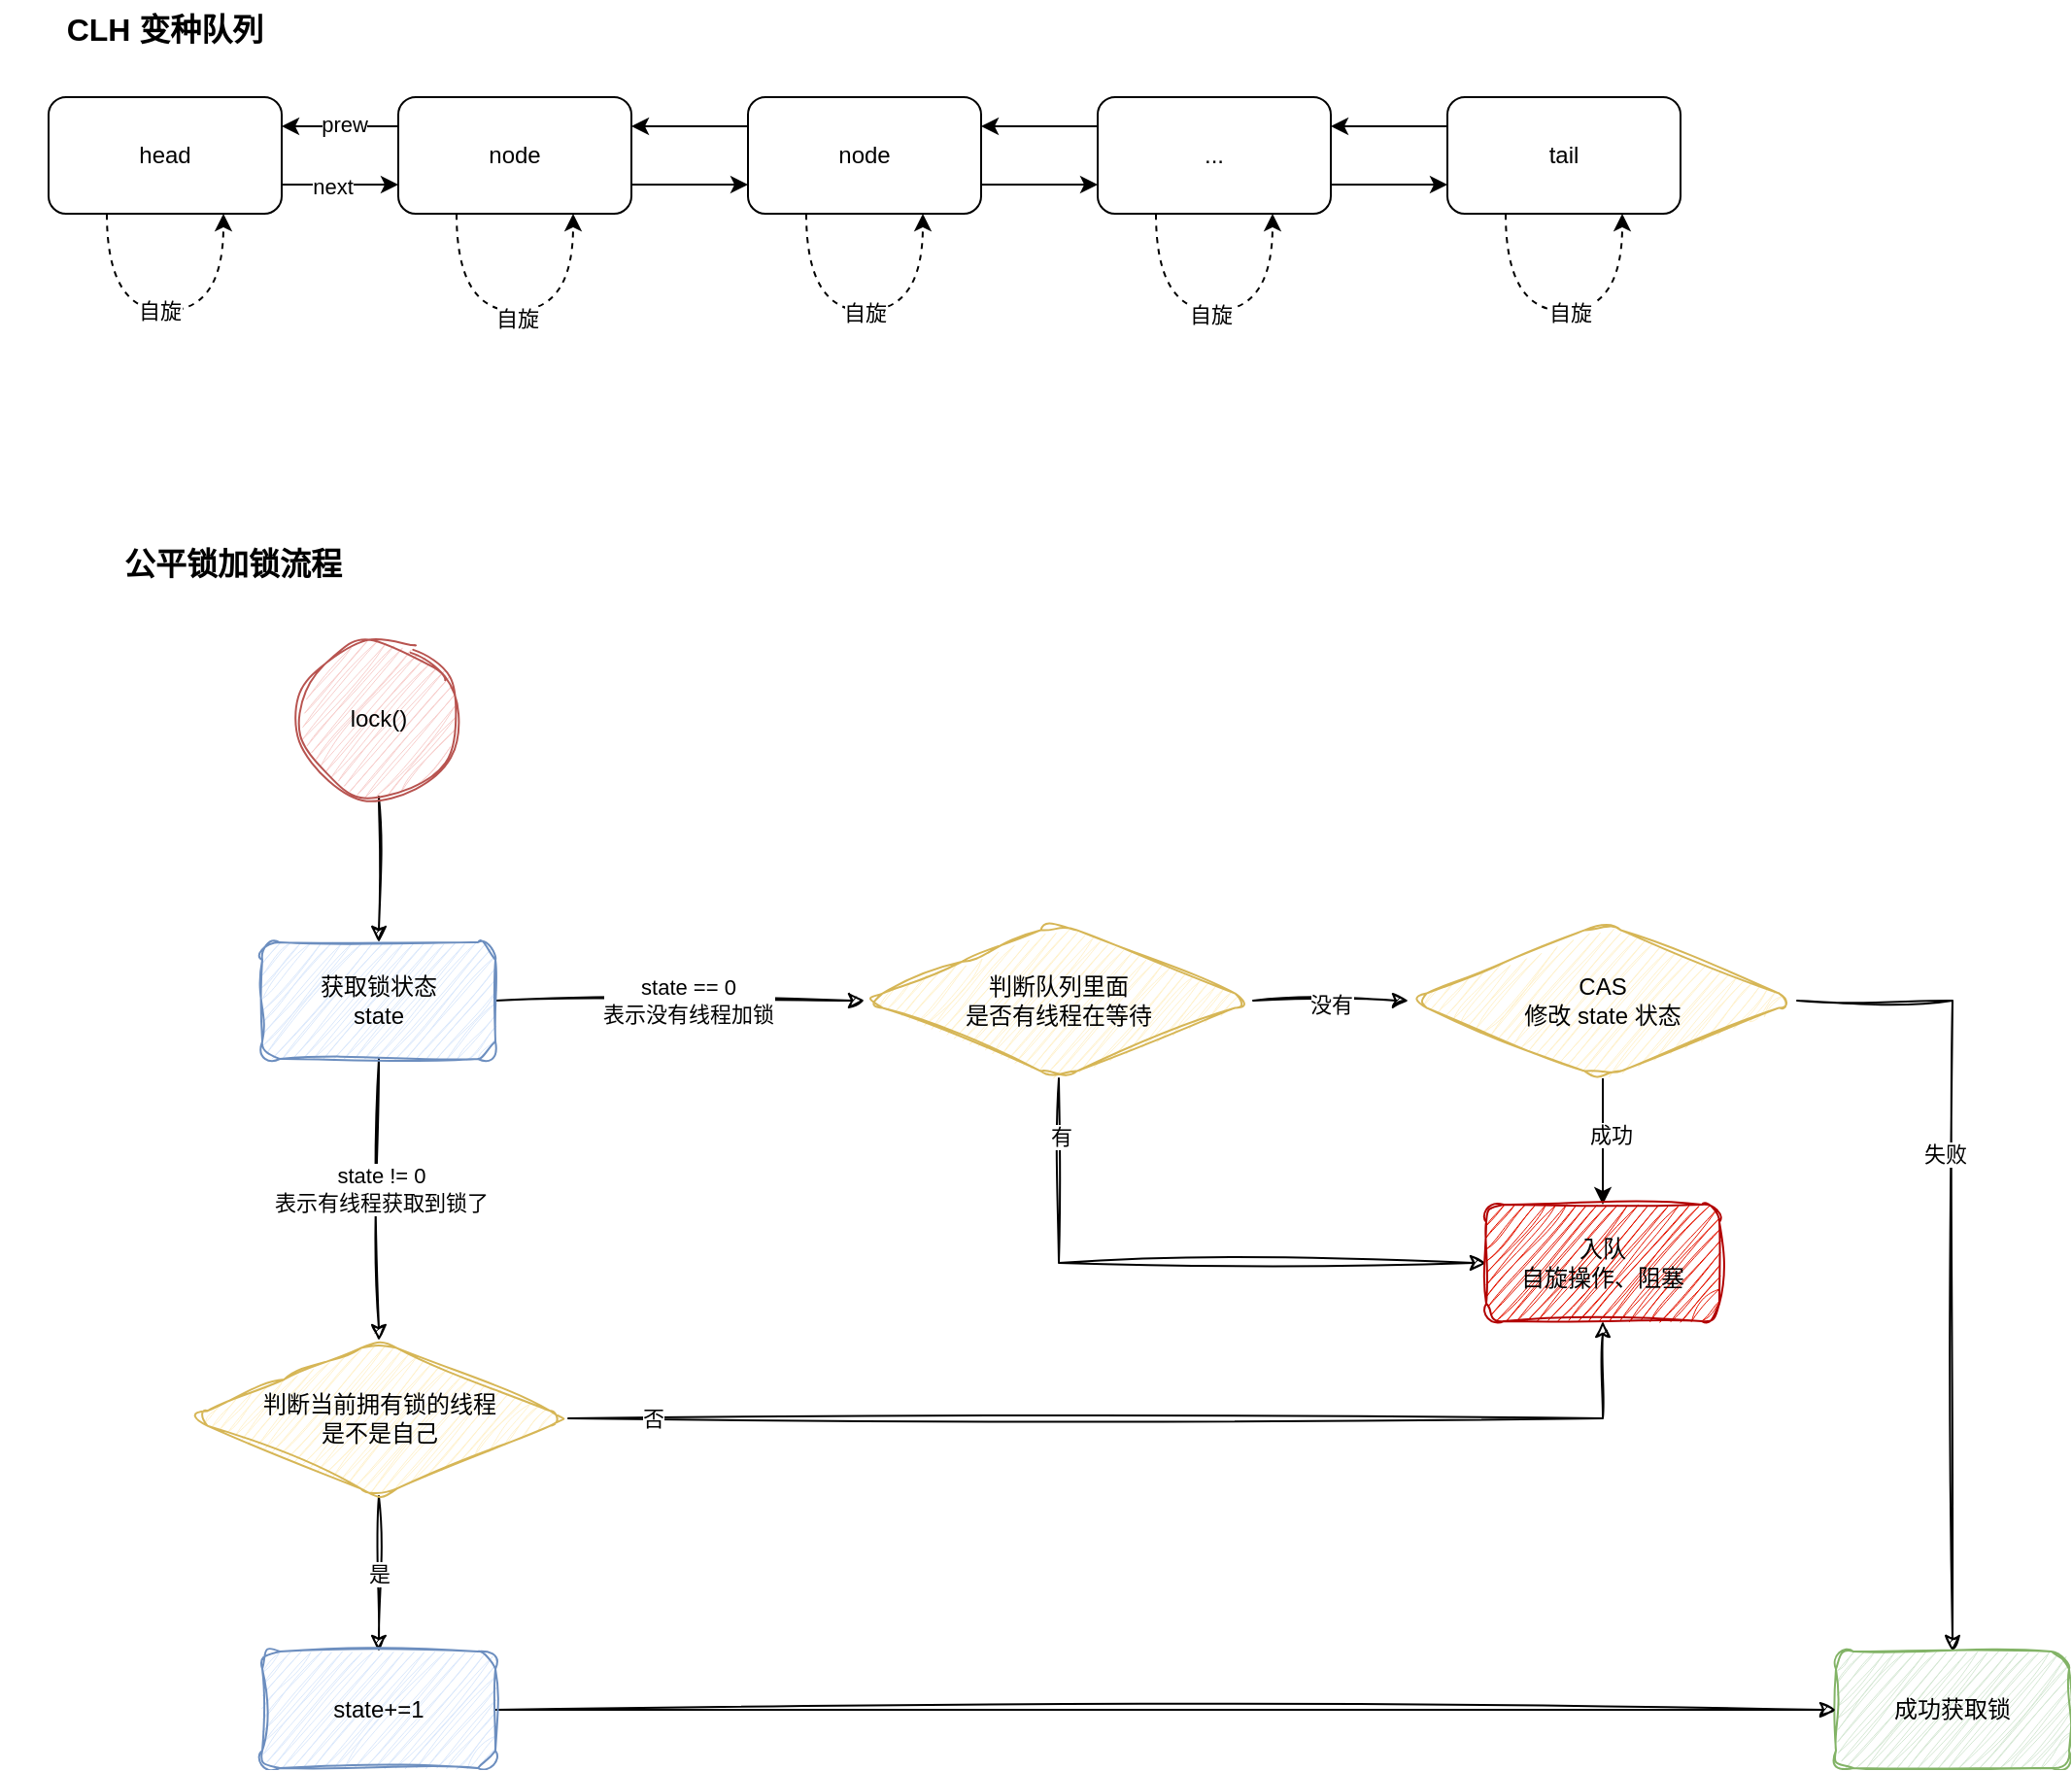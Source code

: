 <mxfile version="21.0.8" type="github">
  <diagram name="第 1 页" id="FUIqtDbXGrKp6zwSzvvZ">
    <mxGraphModel dx="1242" dy="784" grid="1" gridSize="10" guides="1" tooltips="1" connect="1" arrows="1" fold="1" page="1" pageScale="1" pageWidth="827" pageHeight="1169" math="0" shadow="0">
      <root>
        <mxCell id="0" />
        <mxCell id="1" parent="0" />
        <mxCell id="d-1qfOg3ctC3Ut8DfuQS-3" value="" style="edgeStyle=orthogonalEdgeStyle;rounded=0;orthogonalLoop=1;jettySize=auto;html=1;sketch=1;curveFitting=1;jiggle=2;exitX=0.5;exitY=1;exitDx=0;exitDy=0;" edge="1" parent="1" source="d-1qfOg3ctC3Ut8DfuQS-39" target="d-1qfOg3ctC3Ut8DfuQS-2">
          <mxGeometry relative="1" as="geometry">
            <mxPoint x="210" y="435" as="sourcePoint" />
          </mxGeometry>
        </mxCell>
        <mxCell id="d-1qfOg3ctC3Ut8DfuQS-6" value="" style="edgeStyle=orthogonalEdgeStyle;rounded=0;orthogonalLoop=1;jettySize=auto;html=1;sketch=1;curveFitting=1;jiggle=2;" edge="1" parent="1" source="d-1qfOg3ctC3Ut8DfuQS-2" target="d-1qfOg3ctC3Ut8DfuQS-5">
          <mxGeometry relative="1" as="geometry" />
        </mxCell>
        <mxCell id="d-1qfOg3ctC3Ut8DfuQS-7" value="state == 0&lt;br&gt;表示没有线程加锁" style="edgeLabel;html=1;align=center;verticalAlign=middle;resizable=0;points=[];" vertex="1" connectable="0" parent="d-1qfOg3ctC3Ut8DfuQS-6">
          <mxGeometry x="0.04" relative="1" as="geometry">
            <mxPoint as="offset" />
          </mxGeometry>
        </mxCell>
        <mxCell id="d-1qfOg3ctC3Ut8DfuQS-51" value="" style="edgeStyle=orthogonalEdgeStyle;rounded=0;orthogonalLoop=1;jettySize=auto;html=1;sketch=1;curveFitting=1;jiggle=2;" edge="1" parent="1" source="d-1qfOg3ctC3Ut8DfuQS-2" target="d-1qfOg3ctC3Ut8DfuQS-50">
          <mxGeometry relative="1" as="geometry" />
        </mxCell>
        <mxCell id="d-1qfOg3ctC3Ut8DfuQS-52" value="state != 0&lt;br&gt;表示有线程获取到锁了" style="edgeLabel;html=1;align=center;verticalAlign=middle;resizable=0;points=[];" vertex="1" connectable="0" parent="d-1qfOg3ctC3Ut8DfuQS-51">
          <mxGeometry x="-0.086" y="1" relative="1" as="geometry">
            <mxPoint as="offset" />
          </mxGeometry>
        </mxCell>
        <mxCell id="d-1qfOg3ctC3Ut8DfuQS-2" value="获取锁状态&lt;br&gt;state" style="whiteSpace=wrap;html=1;rounded=1;sketch=1;curveFitting=1;jiggle=2;fillColor=#dae8fc;strokeColor=#6c8ebf;" vertex="1" parent="1">
          <mxGeometry x="150" y="515" width="120" height="60" as="geometry" />
        </mxCell>
        <mxCell id="d-1qfOg3ctC3Ut8DfuQS-4" value="公平锁加锁流程" style="text;html=1;strokeColor=none;fillColor=none;align=center;verticalAlign=middle;whiteSpace=wrap;rounded=0;fontStyle=1;fontSize=16;" vertex="1" parent="1">
          <mxGeometry x="50" y="305" width="170" height="30" as="geometry" />
        </mxCell>
        <mxCell id="d-1qfOg3ctC3Ut8DfuQS-38" value="" style="edgeStyle=orthogonalEdgeStyle;rounded=0;orthogonalLoop=1;jettySize=auto;html=1;sketch=1;curveFitting=1;jiggle=2;" edge="1" parent="1" source="d-1qfOg3ctC3Ut8DfuQS-5" target="d-1qfOg3ctC3Ut8DfuQS-37">
          <mxGeometry relative="1" as="geometry" />
        </mxCell>
        <mxCell id="d-1qfOg3ctC3Ut8DfuQS-59" value="没有" style="edgeLabel;html=1;align=center;verticalAlign=middle;resizable=0;points=[];" vertex="1" connectable="0" parent="d-1qfOg3ctC3Ut8DfuQS-38">
          <mxGeometry y="-2" relative="1" as="geometry">
            <mxPoint as="offset" />
          </mxGeometry>
        </mxCell>
        <mxCell id="d-1qfOg3ctC3Ut8DfuQS-49" style="edgeStyle=orthogonalEdgeStyle;rounded=0;orthogonalLoop=1;jettySize=auto;html=1;exitX=0.5;exitY=1;exitDx=0;exitDy=0;entryX=0;entryY=0.5;entryDx=0;entryDy=0;sketch=1;curveFitting=1;jiggle=2;" edge="1" parent="1" source="d-1qfOg3ctC3Ut8DfuQS-5" target="d-1qfOg3ctC3Ut8DfuQS-45">
          <mxGeometry relative="1" as="geometry" />
        </mxCell>
        <mxCell id="d-1qfOg3ctC3Ut8DfuQS-60" value="有" style="edgeLabel;html=1;align=center;verticalAlign=middle;resizable=0;points=[];" vertex="1" connectable="0" parent="d-1qfOg3ctC3Ut8DfuQS-49">
          <mxGeometry x="-0.809" y="1" relative="1" as="geometry">
            <mxPoint as="offset" />
          </mxGeometry>
        </mxCell>
        <mxCell id="d-1qfOg3ctC3Ut8DfuQS-5" value="判断队列里面&lt;br&gt;是否有线程在等待" style="rhombus;whiteSpace=wrap;html=1;rounded=1;sketch=1;curveFitting=1;jiggle=2;fillColor=#fff2cc;strokeColor=#d6b656;" vertex="1" parent="1">
          <mxGeometry x="460" y="505" width="200" height="80" as="geometry" />
        </mxCell>
        <mxCell id="d-1qfOg3ctC3Ut8DfuQS-17" style="edgeStyle=orthogonalEdgeStyle;rounded=0;orthogonalLoop=1;jettySize=auto;html=1;exitX=1;exitY=0.75;exitDx=0;exitDy=0;entryX=0;entryY=0.75;entryDx=0;entryDy=0;" edge="1" parent="1" source="d-1qfOg3ctC3Ut8DfuQS-8" target="d-1qfOg3ctC3Ut8DfuQS-9">
          <mxGeometry relative="1" as="geometry" />
        </mxCell>
        <mxCell id="d-1qfOg3ctC3Ut8DfuQS-22" value="next" style="edgeLabel;html=1;align=center;verticalAlign=middle;resizable=0;points=[];" vertex="1" connectable="0" parent="d-1qfOg3ctC3Ut8DfuQS-17">
          <mxGeometry x="-0.133" y="-1" relative="1" as="geometry">
            <mxPoint as="offset" />
          </mxGeometry>
        </mxCell>
        <mxCell id="d-1qfOg3ctC3Ut8DfuQS-8" value="head" style="rounded=1;whiteSpace=wrap;html=1;" vertex="1" parent="1">
          <mxGeometry x="40" y="80" width="120" height="60" as="geometry" />
        </mxCell>
        <mxCell id="d-1qfOg3ctC3Ut8DfuQS-13" style="edgeStyle=orthogonalEdgeStyle;rounded=0;orthogonalLoop=1;jettySize=auto;html=1;exitX=0;exitY=0.25;exitDx=0;exitDy=0;entryX=1;entryY=0.25;entryDx=0;entryDy=0;" edge="1" parent="1" source="d-1qfOg3ctC3Ut8DfuQS-9" target="d-1qfOg3ctC3Ut8DfuQS-8">
          <mxGeometry relative="1" as="geometry" />
        </mxCell>
        <mxCell id="d-1qfOg3ctC3Ut8DfuQS-21" value="prew" style="edgeLabel;html=1;align=center;verticalAlign=middle;resizable=0;points=[];" vertex="1" connectable="0" parent="d-1qfOg3ctC3Ut8DfuQS-13">
          <mxGeometry x="-0.067" y="-1" relative="1" as="geometry">
            <mxPoint as="offset" />
          </mxGeometry>
        </mxCell>
        <mxCell id="d-1qfOg3ctC3Ut8DfuQS-18" style="edgeStyle=orthogonalEdgeStyle;rounded=0;orthogonalLoop=1;jettySize=auto;html=1;exitX=1;exitY=0.75;exitDx=0;exitDy=0;entryX=0;entryY=0.75;entryDx=0;entryDy=0;" edge="1" parent="1" source="d-1qfOg3ctC3Ut8DfuQS-9" target="d-1qfOg3ctC3Ut8DfuQS-10">
          <mxGeometry relative="1" as="geometry" />
        </mxCell>
        <mxCell id="d-1qfOg3ctC3Ut8DfuQS-9" value="node" style="rounded=1;whiteSpace=wrap;html=1;" vertex="1" parent="1">
          <mxGeometry x="220" y="80" width="120" height="60" as="geometry" />
        </mxCell>
        <mxCell id="d-1qfOg3ctC3Ut8DfuQS-14" style="edgeStyle=orthogonalEdgeStyle;rounded=0;orthogonalLoop=1;jettySize=auto;html=1;exitX=0;exitY=0.25;exitDx=0;exitDy=0;entryX=1;entryY=0.25;entryDx=0;entryDy=0;" edge="1" parent="1" source="d-1qfOg3ctC3Ut8DfuQS-10" target="d-1qfOg3ctC3Ut8DfuQS-9">
          <mxGeometry relative="1" as="geometry" />
        </mxCell>
        <mxCell id="d-1qfOg3ctC3Ut8DfuQS-19" style="edgeStyle=orthogonalEdgeStyle;rounded=0;orthogonalLoop=1;jettySize=auto;html=1;exitX=1;exitY=0.75;exitDx=0;exitDy=0;entryX=0;entryY=0.75;entryDx=0;entryDy=0;" edge="1" parent="1" source="d-1qfOg3ctC3Ut8DfuQS-10" target="d-1qfOg3ctC3Ut8DfuQS-11">
          <mxGeometry relative="1" as="geometry" />
        </mxCell>
        <mxCell id="d-1qfOg3ctC3Ut8DfuQS-10" value="node" style="rounded=1;whiteSpace=wrap;html=1;" vertex="1" parent="1">
          <mxGeometry x="400" y="80" width="120" height="60" as="geometry" />
        </mxCell>
        <mxCell id="d-1qfOg3ctC3Ut8DfuQS-15" style="edgeStyle=orthogonalEdgeStyle;rounded=0;orthogonalLoop=1;jettySize=auto;html=1;exitX=0;exitY=0.25;exitDx=0;exitDy=0;entryX=1;entryY=0.25;entryDx=0;entryDy=0;" edge="1" parent="1" source="d-1qfOg3ctC3Ut8DfuQS-11" target="d-1qfOg3ctC3Ut8DfuQS-10">
          <mxGeometry relative="1" as="geometry" />
        </mxCell>
        <mxCell id="d-1qfOg3ctC3Ut8DfuQS-20" style="edgeStyle=orthogonalEdgeStyle;rounded=0;orthogonalLoop=1;jettySize=auto;html=1;exitX=1;exitY=0.75;exitDx=0;exitDy=0;entryX=0;entryY=0.75;entryDx=0;entryDy=0;" edge="1" parent="1" source="d-1qfOg3ctC3Ut8DfuQS-11" target="d-1qfOg3ctC3Ut8DfuQS-12">
          <mxGeometry relative="1" as="geometry" />
        </mxCell>
        <mxCell id="d-1qfOg3ctC3Ut8DfuQS-11" value="..." style="rounded=1;whiteSpace=wrap;html=1;" vertex="1" parent="1">
          <mxGeometry x="580" y="80" width="120" height="60" as="geometry" />
        </mxCell>
        <mxCell id="d-1qfOg3ctC3Ut8DfuQS-16" style="edgeStyle=orthogonalEdgeStyle;rounded=0;orthogonalLoop=1;jettySize=auto;html=1;exitX=0;exitY=0.25;exitDx=0;exitDy=0;entryX=1;entryY=0.25;entryDx=0;entryDy=0;" edge="1" parent="1" source="d-1qfOg3ctC3Ut8DfuQS-12" target="d-1qfOg3ctC3Ut8DfuQS-11">
          <mxGeometry relative="1" as="geometry" />
        </mxCell>
        <mxCell id="d-1qfOg3ctC3Ut8DfuQS-12" value="tail" style="rounded=1;whiteSpace=wrap;html=1;" vertex="1" parent="1">
          <mxGeometry x="760" y="80" width="120" height="60" as="geometry" />
        </mxCell>
        <mxCell id="d-1qfOg3ctC3Ut8DfuQS-23" value="CLH 变种队列" style="text;html=1;strokeColor=none;fillColor=none;align=center;verticalAlign=middle;whiteSpace=wrap;rounded=0;fontStyle=1;fontSize=16;" vertex="1" parent="1">
          <mxGeometry x="15" y="30" width="170" height="30" as="geometry" />
        </mxCell>
        <mxCell id="d-1qfOg3ctC3Ut8DfuQS-24" style="edgeStyle=orthogonalEdgeStyle;rounded=0;orthogonalLoop=1;jettySize=auto;html=1;exitX=0.25;exitY=1;exitDx=0;exitDy=0;entryX=0.75;entryY=1;entryDx=0;entryDy=0;curved=1;dashed=1;" edge="1" parent="1" source="d-1qfOg3ctC3Ut8DfuQS-9" target="d-1qfOg3ctC3Ut8DfuQS-9">
          <mxGeometry relative="1" as="geometry">
            <Array as="points">
              <mxPoint x="250" y="190" />
              <mxPoint x="310" y="190" />
            </Array>
          </mxGeometry>
        </mxCell>
        <mxCell id="d-1qfOg3ctC3Ut8DfuQS-31" value="自旋" style="edgeLabel;html=1;align=center;verticalAlign=middle;resizable=0;points=[];" vertex="1" connectable="0" parent="d-1qfOg3ctC3Ut8DfuQS-24">
          <mxGeometry x="0.013" y="-4" relative="1" as="geometry">
            <mxPoint as="offset" />
          </mxGeometry>
        </mxCell>
        <mxCell id="d-1qfOg3ctC3Ut8DfuQS-26" style="edgeStyle=orthogonalEdgeStyle;rounded=0;orthogonalLoop=1;jettySize=auto;html=1;exitX=0.25;exitY=1;exitDx=0;exitDy=0;entryX=0.75;entryY=1;entryDx=0;entryDy=0;curved=1;dashed=1;" edge="1" parent="1" source="d-1qfOg3ctC3Ut8DfuQS-10" target="d-1qfOg3ctC3Ut8DfuQS-10">
          <mxGeometry relative="1" as="geometry">
            <Array as="points">
              <mxPoint x="430" y="190" />
              <mxPoint x="490" y="190" />
            </Array>
          </mxGeometry>
        </mxCell>
        <mxCell id="d-1qfOg3ctC3Ut8DfuQS-32" value="自旋" style="edgeLabel;html=1;align=center;verticalAlign=middle;resizable=0;points=[];" vertex="1" connectable="0" parent="d-1qfOg3ctC3Ut8DfuQS-26">
          <mxGeometry y="-1" relative="1" as="geometry">
            <mxPoint as="offset" />
          </mxGeometry>
        </mxCell>
        <mxCell id="d-1qfOg3ctC3Ut8DfuQS-27" style="edgeStyle=orthogonalEdgeStyle;rounded=0;orthogonalLoop=1;jettySize=auto;html=1;exitX=0.25;exitY=1;exitDx=0;exitDy=0;entryX=0.75;entryY=1;entryDx=0;entryDy=0;curved=1;dashed=1;" edge="1" parent="1" source="d-1qfOg3ctC3Ut8DfuQS-11" target="d-1qfOg3ctC3Ut8DfuQS-11">
          <mxGeometry relative="1" as="geometry">
            <Array as="points">
              <mxPoint x="610" y="190" />
              <mxPoint x="670" y="190" />
            </Array>
          </mxGeometry>
        </mxCell>
        <mxCell id="d-1qfOg3ctC3Ut8DfuQS-33" value="自旋" style="edgeLabel;html=1;align=center;verticalAlign=middle;resizable=0;points=[];" vertex="1" connectable="0" parent="d-1qfOg3ctC3Ut8DfuQS-27">
          <mxGeometry x="-0.025" y="-2" relative="1" as="geometry">
            <mxPoint as="offset" />
          </mxGeometry>
        </mxCell>
        <mxCell id="d-1qfOg3ctC3Ut8DfuQS-28" style="edgeStyle=orthogonalEdgeStyle;rounded=0;orthogonalLoop=1;jettySize=auto;html=1;exitX=0.25;exitY=1;exitDx=0;exitDy=0;entryX=0.75;entryY=1;entryDx=0;entryDy=0;curved=1;dashed=1;" edge="1" parent="1" source="d-1qfOg3ctC3Ut8DfuQS-12" target="d-1qfOg3ctC3Ut8DfuQS-12">
          <mxGeometry relative="1" as="geometry">
            <Array as="points">
              <mxPoint x="790" y="190" />
              <mxPoint x="850" y="190" />
            </Array>
          </mxGeometry>
        </mxCell>
        <mxCell id="d-1qfOg3ctC3Ut8DfuQS-34" value="自旋" style="edgeLabel;html=1;align=center;verticalAlign=middle;resizable=0;points=[];" vertex="1" connectable="0" parent="d-1qfOg3ctC3Ut8DfuQS-28">
          <mxGeometry x="0.037" y="-1" relative="1" as="geometry">
            <mxPoint as="offset" />
          </mxGeometry>
        </mxCell>
        <mxCell id="d-1qfOg3ctC3Ut8DfuQS-29" style="edgeStyle=orthogonalEdgeStyle;rounded=0;orthogonalLoop=1;jettySize=auto;html=1;exitX=0.25;exitY=1;exitDx=0;exitDy=0;entryX=0.75;entryY=1;entryDx=0;entryDy=0;curved=1;dashed=1;" edge="1" parent="1" source="d-1qfOg3ctC3Ut8DfuQS-8" target="d-1qfOg3ctC3Ut8DfuQS-8">
          <mxGeometry relative="1" as="geometry">
            <Array as="points">
              <mxPoint x="70" y="190" />
              <mxPoint x="130" y="190" />
            </Array>
          </mxGeometry>
        </mxCell>
        <mxCell id="d-1qfOg3ctC3Ut8DfuQS-30" value="自旋" style="edgeLabel;html=1;align=center;verticalAlign=middle;resizable=0;points=[];" vertex="1" connectable="0" parent="d-1qfOg3ctC3Ut8DfuQS-29">
          <mxGeometry x="-0.037" relative="1" as="geometry">
            <mxPoint as="offset" />
          </mxGeometry>
        </mxCell>
        <mxCell id="d-1qfOg3ctC3Ut8DfuQS-42" value="" style="edgeStyle=orthogonalEdgeStyle;rounded=0;orthogonalLoop=1;jettySize=auto;html=1;sketch=1;curveFitting=1;jiggle=2;" edge="1" parent="1" source="d-1qfOg3ctC3Ut8DfuQS-37" target="d-1qfOg3ctC3Ut8DfuQS-41">
          <mxGeometry relative="1" as="geometry" />
        </mxCell>
        <mxCell id="d-1qfOg3ctC3Ut8DfuQS-47" value="失败" style="edgeLabel;html=1;align=center;verticalAlign=middle;resizable=0;points=[];" vertex="1" connectable="0" parent="d-1qfOg3ctC3Ut8DfuQS-42">
          <mxGeometry x="-0.233" y="-4" relative="1" as="geometry">
            <mxPoint as="offset" />
          </mxGeometry>
        </mxCell>
        <mxCell id="d-1qfOg3ctC3Ut8DfuQS-46" value="" style="edgeStyle=orthogonalEdgeStyle;rounded=0;orthogonalLoop=1;jettySize=auto;html=1;" edge="1" parent="1" source="d-1qfOg3ctC3Ut8DfuQS-37" target="d-1qfOg3ctC3Ut8DfuQS-45">
          <mxGeometry relative="1" as="geometry" />
        </mxCell>
        <mxCell id="d-1qfOg3ctC3Ut8DfuQS-48" value="成功" style="edgeLabel;html=1;align=center;verticalAlign=middle;resizable=0;points=[];" vertex="1" connectable="0" parent="d-1qfOg3ctC3Ut8DfuQS-46">
          <mxGeometry x="-0.111" y="4" relative="1" as="geometry">
            <mxPoint as="offset" />
          </mxGeometry>
        </mxCell>
        <mxCell id="d-1qfOg3ctC3Ut8DfuQS-37" value="CAS&lt;br&gt;修改 state 状态" style="rhombus;whiteSpace=wrap;html=1;rounded=1;sketch=1;curveFitting=1;jiggle=2;fillColor=#fff2cc;strokeColor=#d6b656;" vertex="1" parent="1">
          <mxGeometry x="740" y="505" width="200" height="80" as="geometry" />
        </mxCell>
        <mxCell id="d-1qfOg3ctC3Ut8DfuQS-39" value="lock()" style="ellipse;whiteSpace=wrap;html=1;aspect=fixed;sketch=1;curveFitting=1;jiggle=2;fillColor=#f8cecc;strokeColor=#b85450;" vertex="1" parent="1">
          <mxGeometry x="170" y="360" width="80" height="80" as="geometry" />
        </mxCell>
        <mxCell id="d-1qfOg3ctC3Ut8DfuQS-41" value="成功获取锁" style="whiteSpace=wrap;html=1;fillColor=#d5e8d4;strokeColor=#82b366;rounded=1;sketch=1;curveFitting=1;jiggle=2;" vertex="1" parent="1">
          <mxGeometry x="960" y="880" width="120" height="60" as="geometry" />
        </mxCell>
        <mxCell id="d-1qfOg3ctC3Ut8DfuQS-45" value="入队&lt;br&gt;自旋操作、阻塞" style="whiteSpace=wrap;html=1;rounded=1;sketch=1;curveFitting=1;jiggle=2;fillColor=#e51400;strokeColor=#B20000;fontColor=#000000;" vertex="1" parent="1">
          <mxGeometry x="780" y="650" width="120" height="60" as="geometry" />
        </mxCell>
        <mxCell id="d-1qfOg3ctC3Ut8DfuQS-54" value="是" style="edgeStyle=orthogonalEdgeStyle;rounded=0;orthogonalLoop=1;jettySize=auto;html=1;sketch=1;curveFitting=1;jiggle=2;" edge="1" parent="1" source="d-1qfOg3ctC3Ut8DfuQS-50" target="d-1qfOg3ctC3Ut8DfuQS-53">
          <mxGeometry relative="1" as="geometry" />
        </mxCell>
        <mxCell id="d-1qfOg3ctC3Ut8DfuQS-56" style="edgeStyle=orthogonalEdgeStyle;rounded=0;orthogonalLoop=1;jettySize=auto;html=1;exitX=1;exitY=0.5;exitDx=0;exitDy=0;entryX=0.5;entryY=1;entryDx=0;entryDy=0;sketch=1;curveFitting=1;jiggle=2;" edge="1" parent="1" source="d-1qfOg3ctC3Ut8DfuQS-50" target="d-1qfOg3ctC3Ut8DfuQS-45">
          <mxGeometry relative="1" as="geometry" />
        </mxCell>
        <mxCell id="d-1qfOg3ctC3Ut8DfuQS-58" value="否" style="edgeLabel;html=1;align=center;verticalAlign=middle;resizable=0;points=[];" vertex="1" connectable="0" parent="d-1qfOg3ctC3Ut8DfuQS-56">
          <mxGeometry x="-0.854" relative="1" as="geometry">
            <mxPoint x="1" as="offset" />
          </mxGeometry>
        </mxCell>
        <mxCell id="d-1qfOg3ctC3Ut8DfuQS-50" value="判断当前拥有锁的线程&lt;br&gt;是不是自己" style="rhombus;whiteSpace=wrap;html=1;rounded=1;sketch=1;curveFitting=1;jiggle=2;fillColor=#fff2cc;strokeColor=#d6b656;" vertex="1" parent="1">
          <mxGeometry x="112.5" y="720" width="195" height="80" as="geometry" />
        </mxCell>
        <mxCell id="d-1qfOg3ctC3Ut8DfuQS-61" style="edgeStyle=orthogonalEdgeStyle;rounded=0;orthogonalLoop=1;jettySize=auto;html=1;exitX=1;exitY=0.5;exitDx=0;exitDy=0;entryX=0;entryY=0.5;entryDx=0;entryDy=0;sketch=1;curveFitting=1;jiggle=2;" edge="1" parent="1" source="d-1qfOg3ctC3Ut8DfuQS-53" target="d-1qfOg3ctC3Ut8DfuQS-41">
          <mxGeometry relative="1" as="geometry" />
        </mxCell>
        <mxCell id="d-1qfOg3ctC3Ut8DfuQS-53" value="state+=1" style="whiteSpace=wrap;html=1;fillColor=#dae8fc;strokeColor=#6c8ebf;rounded=1;sketch=1;curveFitting=1;jiggle=2;" vertex="1" parent="1">
          <mxGeometry x="150" y="880" width="120" height="60" as="geometry" />
        </mxCell>
      </root>
    </mxGraphModel>
  </diagram>
</mxfile>
